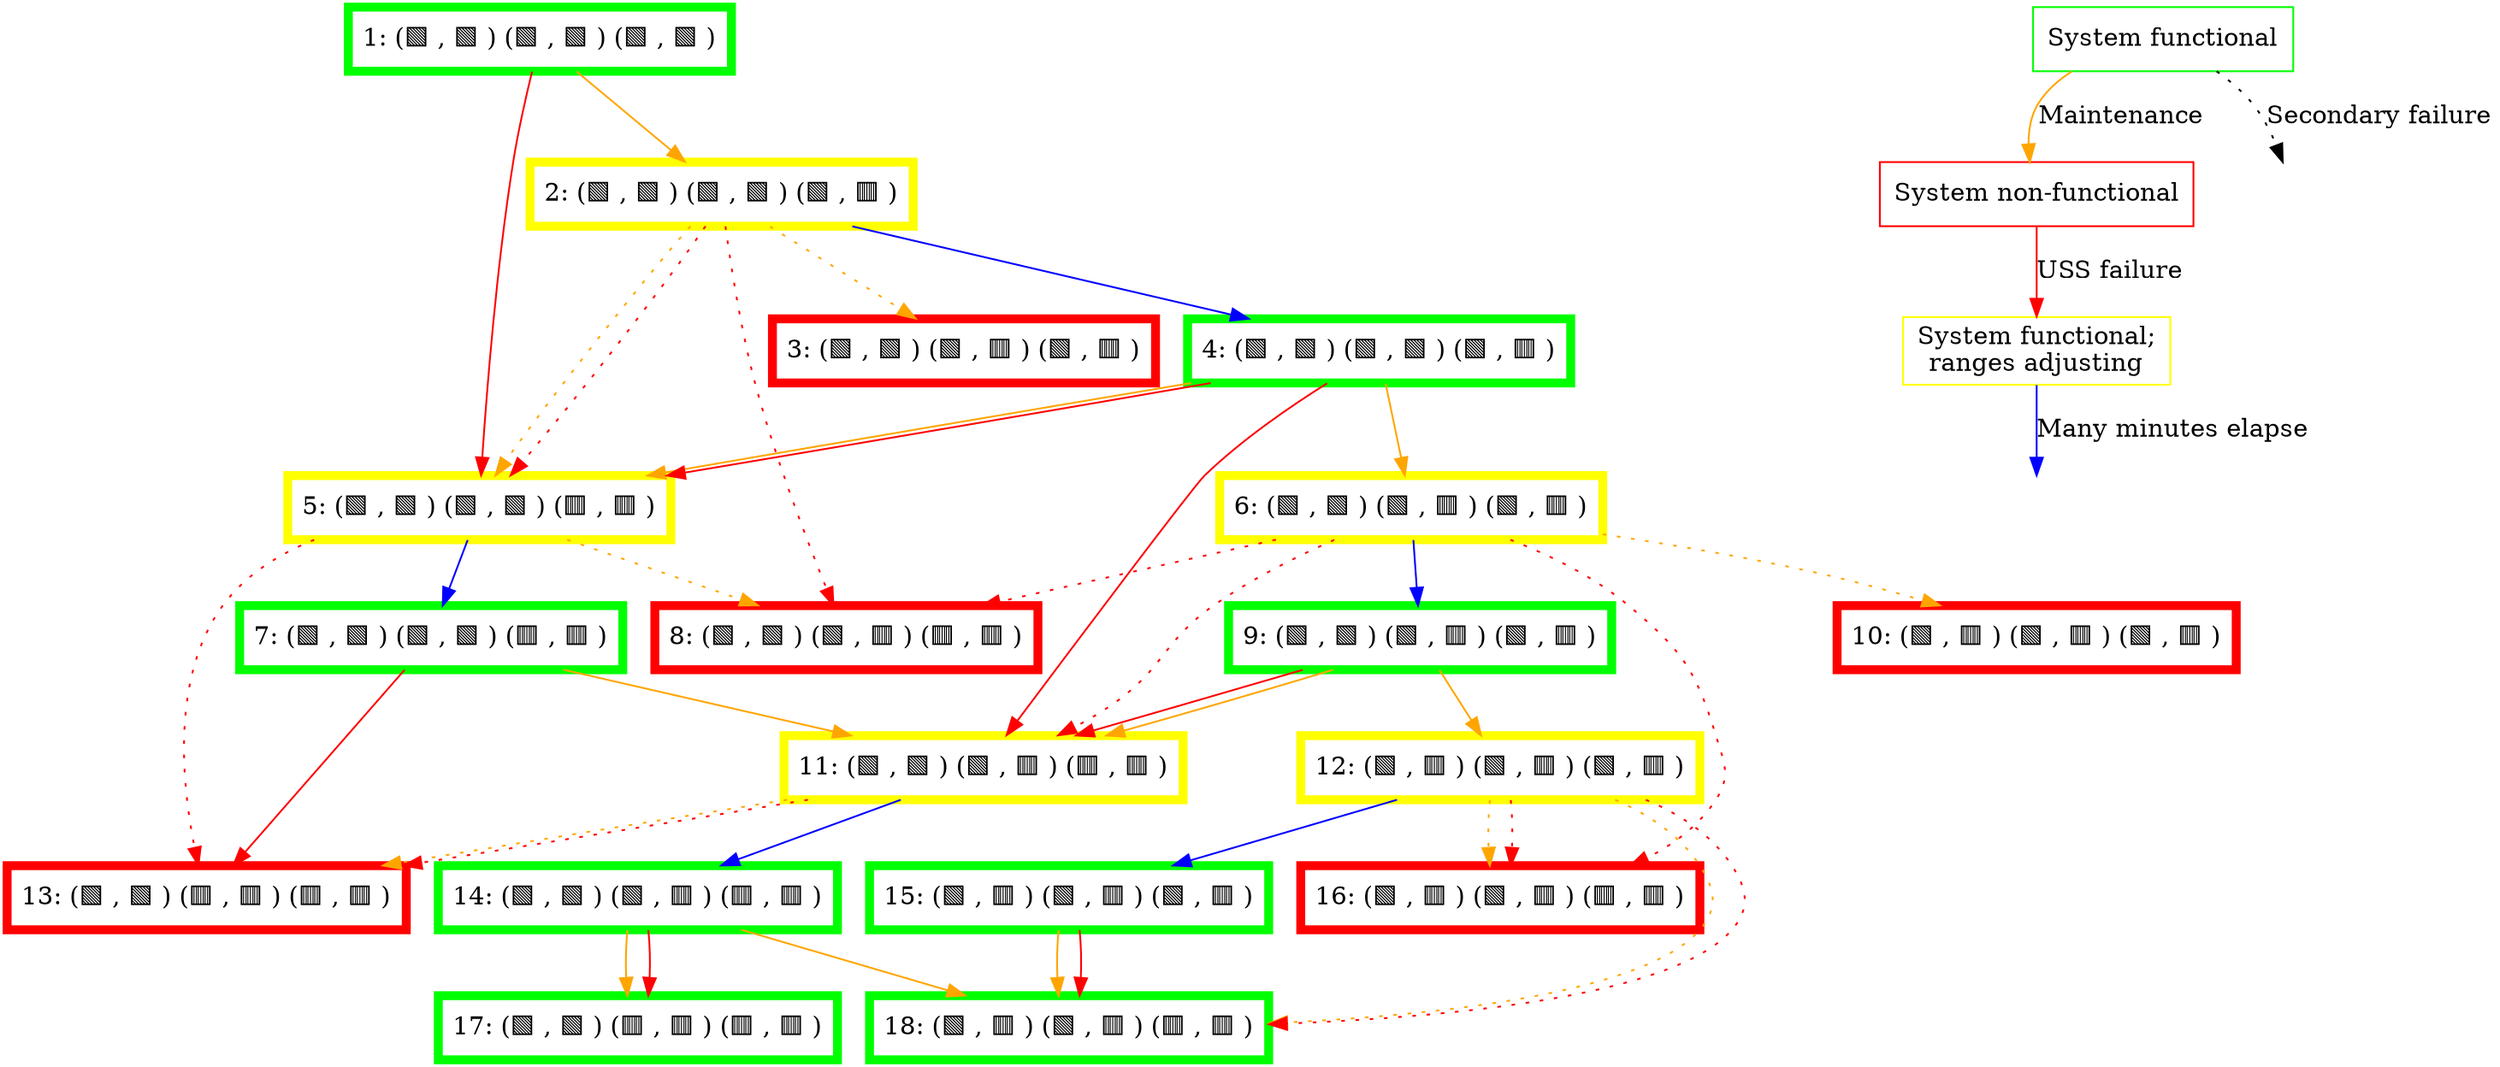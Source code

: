 // To render:
//   dot -Tsvg -ogenerated/survivability_3x2.svg survivability_3x2.gv
digraph G {
    node [shape=box];

    NNNs [label= "1: (🟩 , 🟩 ) (🟩 , 🟩 ) (🟩 , 🟩 )",color=green,penwidth=5]

    NNMt [label= "2: (🟩 , 🟩 ) (🟩 , 🟩 ) (🟩 , 🟥 )",color=yellow,penwidth=5]
    NNMs [label= "4: (🟩 , 🟩 ) (🟩 , 🟩 ) (🟩 , 🟥 )",color=green,penwidth=5]

    NNDt [label= "5: (🟩 , 🟩 ) (🟩 , 🟩 ) (🟥 , 🟥 )",color=yellow,penwidth=5]
    NNDs [label= "7: (🟩 , 🟩 ) (🟩 , 🟩 ) (🟥 , 🟥 )",color=green,penwidth=5]

    NMMs [label= "9: (🟩 , 🟩 ) (🟩 , 🟥 ) (🟩 , 🟥 )",color=green,penwidth=5]
    NMMt [label= "6: (🟩 , 🟩 ) (🟩 , 🟥 ) (🟩 , 🟥 )",color=yellow,penwidth=5]
    NMMf [label= "3: (🟩 , 🟩 ) (🟩 , 🟥 ) (🟩 , 🟥 )",color=red,penwidth=5]

    NMDs [label="14: (🟩 , 🟩 ) (🟩 , 🟥 ) (🟥 , 🟥 )",color=green,penwidth=5]
    NMDt [label="11: (🟩 , 🟩 ) (🟩 , 🟥 ) (🟥 , 🟥 )",color=yellow,penwidth=5]
    NMDf [label= "8: (🟩 , 🟩 ) (🟩 , 🟥 ) (🟥 , 🟥 )",color=red,penwidth=5]

    NDDs [label="17: (🟩 , 🟩 ) (🟥 , 🟥 ) (🟥 , 🟥 )",color=green,penwidth=5]
    NDDf [label="13: (🟩 , 🟩 ) (🟥 , 🟥 ) (🟥 , 🟥 )",color=red,penwidth=5]

    MMDs [label="18: (🟩 , 🟥 ) (🟩 , 🟥 ) (🟥 , 🟥 )",color=green,penwidth=5]
    MMDf [label="16: (🟩 , 🟥 ) (🟩 , 🟥 ) (🟥 , 🟥 )",color=red,penwidth=5]

    MMMs [label="15: (🟩 , 🟥 ) (🟩 , 🟥 ) (🟩 , 🟥 )",color=green,penwidth=5]
    MMMt [label="12: (🟩 , 🟥 ) (🟩 , 🟥 ) (🟩 , 🟥 )",color=yellow,penwidth=5]
    MMMf [label="10: (🟩 , 🟥 ) (🟩 , 🟥 ) (🟩 , 🟥 )",color=red,penwidth=5]

    Functional [label="System functional",color=green]
    NonFunctional [label="System non-functional",color=red]
    MovingRanges [label="System functional;\nranges adjusting",color=yellow]
    Null1 [label="",color=none]
    Null2 [label="",color=none]

    Functional -> NonFunctional [color=orange,label="Maintenance      "]
    NonFunctional -> MovingRanges [color=red,label="USS failure"]
    MovingRanges -> Null1 [color=blue,label="Many minutes elapse"]
    Functional -> Null2 [style=dotted,label="Secondary failure"]
    Null1 -> MMMf [color=none]

    // Single failures
    NNNs -> NNMt [color=orange]
    NNNs -> NNDt [color=red]

    NNMs -> NMMt [color=orange]
    NNMs -> NNDt [color=orange]
    NNMs -> NNDt [color=red]
    NNMs -> NMDt [color=red]

    NMMs -> NMDt [color=red]
    NMMs -> NMDt [color=orange]
    NMMs -> MMMt [color=orange]

    NNDs -> NMDt [color=orange]
    NNDs -> NDDf [color=red]

    NMDs -> NDDs [color=orange]
    NMDs -> NDDs [color=red]
    NMDs -> MMDs [color=orange]

    MMMs -> MMDs [color=orange]
    MMMs -> MMDs [color=red]

    // Time recoveries
    NNMt -> NNMs [color=blue]
    MMMt -> MMMs [color=blue]
    NNDt -> NNDs [color=blue]
    NMMt -> NMMs [color=blue]
    NMDt -> NMDs [color=blue]

    // Double failures
    NNMt -> NNDt [color=orange,style=dotted]
    NNMt -> NMMf [color=orange,style=dotted]
    NNMt -> NNDt [color=red,style=dotted]
    NNMt -> NMDf [color=red,style=dotted]

    NNDt -> NMDf [color=orange,style=dotted]
    NNDt -> NDDf [color=red,style=dotted]

    NMMt -> MMMf [color=orange,style=dotted]
    NMMt -> NMDt [color=red,style=dotted]
    NMMt -> NMDf [color=red,style=dotted]
    NMMt -> MMDf [color=red,style=dotted]

    NMDt -> NDDf [color=orange,style=dotted]
    NMDt -> NDDf [color=red,style=dotted]

    MMMt -> MMDs [color=orange,style=dotted]
    MMMt -> MMDs [color=red,style=dotted]
    MMMt -> MMDf [color=orange,style=dotted]
    MMMt -> MMDf [color=red,style=dotted]
}
